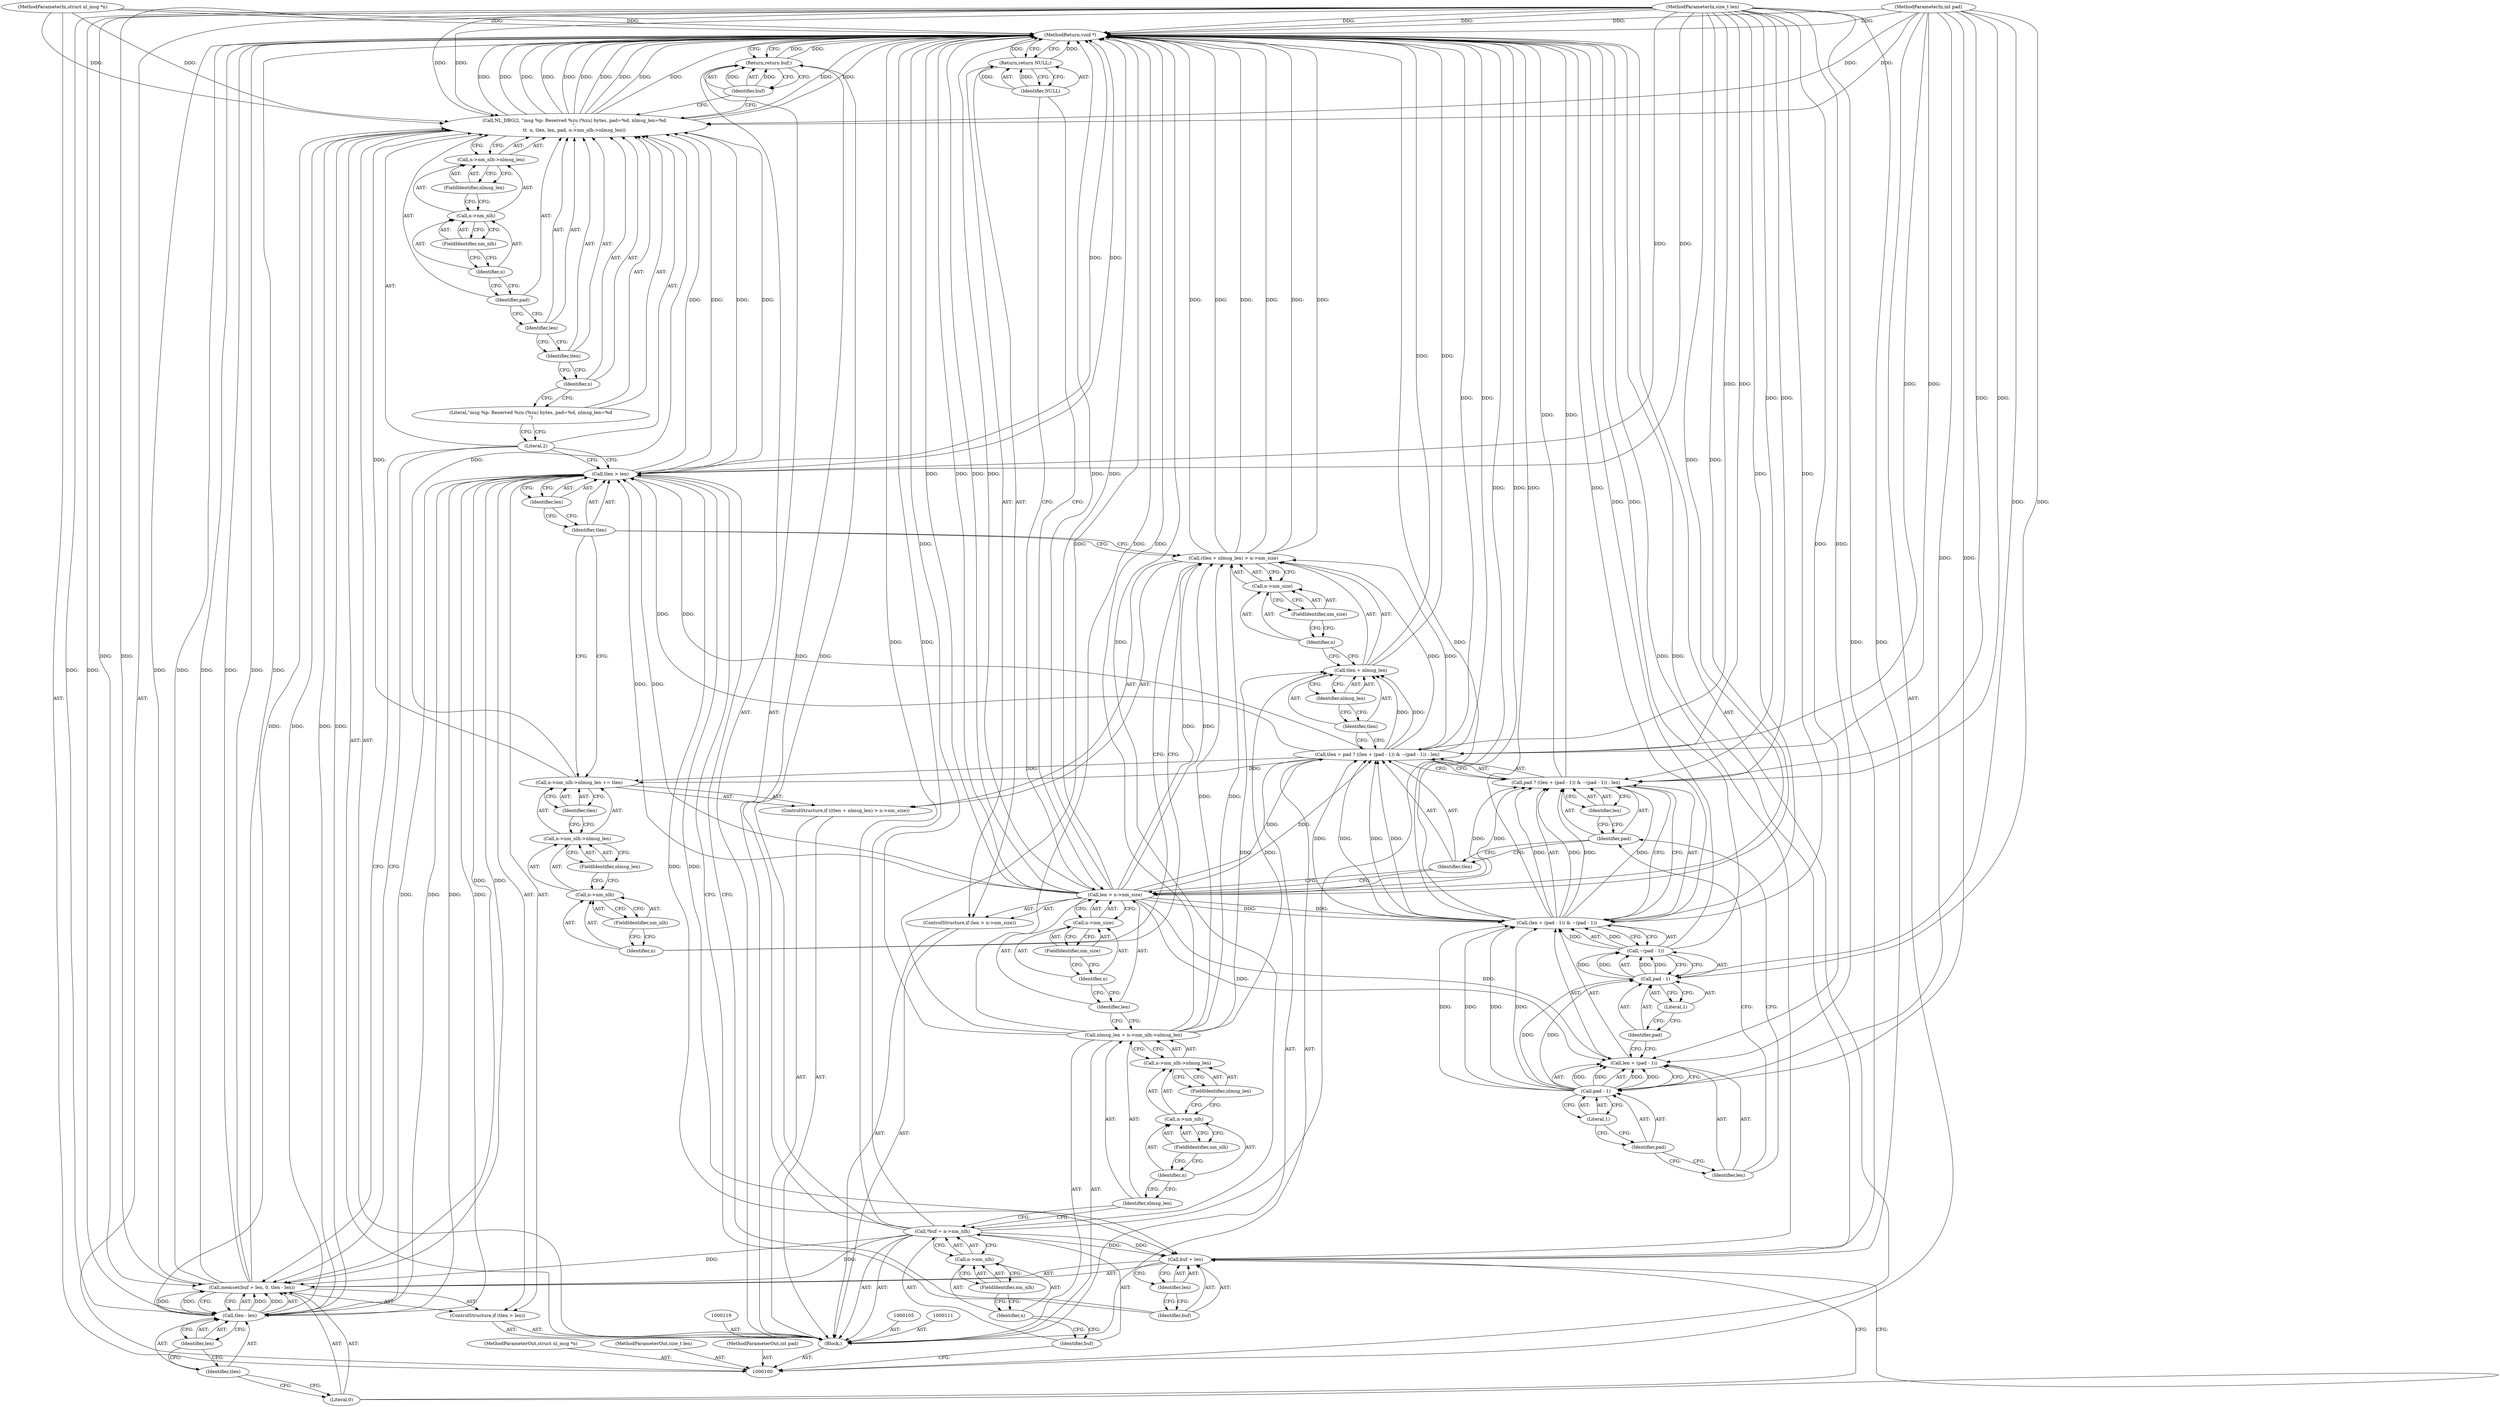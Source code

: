 digraph "0_infradead_3e18948f17148e6a3c4255bdeaaf01ef6081ceeb" {
"1000184" [label="(MethodReturn,void *)"];
"1000101" [label="(MethodParameterIn,struct nl_msg *n)"];
"1000254" [label="(MethodParameterOut,struct nl_msg *n)"];
"1000102" [label="(MethodParameterIn,size_t len)"];
"1000255" [label="(MethodParameterOut,size_t len)"];
"1000103" [label="(MethodParameterIn,int pad)"];
"1000256" [label="(MethodParameterOut,int pad)"];
"1000130" [label="(Call,pad ? ((len + (pad - 1)) & ~(pad - 1)) : len)"];
"1000131" [label="(Identifier,pad)"];
"1000132" [label="(Call,(len + (pad - 1)) & ~(pad - 1))"];
"1000133" [label="(Call,len + (pad - 1))"];
"1000134" [label="(Identifier,len)"];
"1000135" [label="(Call,pad - 1)"];
"1000136" [label="(Identifier,pad)"];
"1000137" [label="(Literal,1)"];
"1000138" [label="(Call,~(pad - 1))"];
"1000139" [label="(Call,pad - 1)"];
"1000140" [label="(Identifier,pad)"];
"1000141" [label="(Literal,1)"];
"1000142" [label="(Identifier,len)"];
"1000128" [label="(Call,tlen = pad ? ((len + (pad - 1)) & ~(pad - 1)) : len)"];
"1000129" [label="(Identifier,tlen)"];
"1000144" [label="(Call,(tlen + nlmsg_len) > n->nm_size)"];
"1000145" [label="(Call,tlen + nlmsg_len)"];
"1000146" [label="(Identifier,tlen)"];
"1000147" [label="(Identifier,nlmsg_len)"];
"1000148" [label="(Call,n->nm_size)"];
"1000149" [label="(Identifier,n)"];
"1000150" [label="(FieldIdentifier,nm_size)"];
"1000143" [label="(ControlStructure,if ((tlen + nlmsg_len) > n->nm_size))"];
"1000151" [label="(Call,n->nm_nlh->nlmsg_len += tlen)"];
"1000152" [label="(Call,n->nm_nlh->nlmsg_len)"];
"1000153" [label="(Call,n->nm_nlh)"];
"1000154" [label="(Identifier,n)"];
"1000156" [label="(FieldIdentifier,nlmsg_len)"];
"1000157" [label="(Identifier,tlen)"];
"1000155" [label="(FieldIdentifier,nm_nlh)"];
"1000158" [label="(ControlStructure,if (tlen > len))"];
"1000161" [label="(Identifier,len)"];
"1000159" [label="(Call,tlen > len)"];
"1000160" [label="(Identifier,tlen)"];
"1000165" [label="(Identifier,len)"];
"1000162" [label="(Call,memset(buf + len, 0, tlen - len))"];
"1000166" [label="(Literal,0)"];
"1000167" [label="(Call,tlen - len)"];
"1000168" [label="(Identifier,tlen)"];
"1000169" [label="(Identifier,len)"];
"1000163" [label="(Call,buf + len)"];
"1000164" [label="(Identifier,buf)"];
"1000170" [label="(Call,NL_DBG(2, \"msg %p: Reserved %zu (%zu) bytes, pad=%d, nlmsg_len=%d\n\",\n\t\t  n, tlen, len, pad, n->nm_nlh->nlmsg_len))"];
"1000172" [label="(Literal,\"msg %p: Reserved %zu (%zu) bytes, pad=%d, nlmsg_len=%d\n\")"];
"1000171" [label="(Literal,2)"];
"1000175" [label="(Identifier,len)"];
"1000176" [label="(Identifier,pad)"];
"1000177" [label="(Call,n->nm_nlh->nlmsg_len)"];
"1000178" [label="(Call,n->nm_nlh)"];
"1000179" [label="(Identifier,n)"];
"1000180" [label="(FieldIdentifier,nm_nlh)"];
"1000181" [label="(FieldIdentifier,nlmsg_len)"];
"1000173" [label="(Identifier,n)"];
"1000174" [label="(Identifier,tlen)"];
"1000104" [label="(Block,)"];
"1000182" [label="(Return,return buf;)"];
"1000183" [label="(Identifier,buf)"];
"1000108" [label="(Call,n->nm_nlh)"];
"1000109" [label="(Identifier,n)"];
"1000110" [label="(FieldIdentifier,nm_nlh)"];
"1000106" [label="(Call,*buf = n->nm_nlh)"];
"1000107" [label="(Identifier,buf)"];
"1000112" [label="(Call,nlmsg_len = n->nm_nlh->nlmsg_len)"];
"1000113" [label="(Identifier,nlmsg_len)"];
"1000114" [label="(Call,n->nm_nlh->nlmsg_len)"];
"1000115" [label="(Call,n->nm_nlh)"];
"1000116" [label="(Identifier,n)"];
"1000117" [label="(FieldIdentifier,nm_nlh)"];
"1000118" [label="(FieldIdentifier,nlmsg_len)"];
"1000121" [label="(Call,len > n->nm_size)"];
"1000122" [label="(Identifier,len)"];
"1000123" [label="(Call,n->nm_size)"];
"1000124" [label="(Identifier,n)"];
"1000125" [label="(FieldIdentifier,nm_size)"];
"1000120" [label="(ControlStructure,if (len > n->nm_size))"];
"1000126" [label="(Return,return NULL;)"];
"1000127" [label="(Identifier,NULL)"];
"1000184" -> "1000100"  [label="AST: "];
"1000184" -> "1000126"  [label="CFG: "];
"1000184" -> "1000182"  [label="CFG: "];
"1000126" -> "1000184"  [label="DDG: "];
"1000159" -> "1000184"  [label="DDG: "];
"1000106" -> "1000184"  [label="DDG: "];
"1000106" -> "1000184"  [label="DDG: "];
"1000112" -> "1000184"  [label="DDG: "];
"1000112" -> "1000184"  [label="DDG: "];
"1000121" -> "1000184"  [label="DDG: "];
"1000121" -> "1000184"  [label="DDG: "];
"1000121" -> "1000184"  [label="DDG: "];
"1000145" -> "1000184"  [label="DDG: "];
"1000128" -> "1000184"  [label="DDG: "];
"1000163" -> "1000184"  [label="DDG: "];
"1000130" -> "1000184"  [label="DDG: "];
"1000138" -> "1000184"  [label="DDG: "];
"1000103" -> "1000184"  [label="DDG: "];
"1000144" -> "1000184"  [label="DDG: "];
"1000144" -> "1000184"  [label="DDG: "];
"1000144" -> "1000184"  [label="DDG: "];
"1000162" -> "1000184"  [label="DDG: "];
"1000162" -> "1000184"  [label="DDG: "];
"1000162" -> "1000184"  [label="DDG: "];
"1000170" -> "1000184"  [label="DDG: "];
"1000170" -> "1000184"  [label="DDG: "];
"1000170" -> "1000184"  [label="DDG: "];
"1000170" -> "1000184"  [label="DDG: "];
"1000170" -> "1000184"  [label="DDG: "];
"1000170" -> "1000184"  [label="DDG: "];
"1000132" -> "1000184"  [label="DDG: "];
"1000132" -> "1000184"  [label="DDG: "];
"1000102" -> "1000184"  [label="DDG: "];
"1000101" -> "1000184"  [label="DDG: "];
"1000182" -> "1000184"  [label="DDG: "];
"1000101" -> "1000100"  [label="AST: "];
"1000101" -> "1000184"  [label="DDG: "];
"1000101" -> "1000170"  [label="DDG: "];
"1000254" -> "1000100"  [label="AST: "];
"1000102" -> "1000100"  [label="AST: "];
"1000102" -> "1000184"  [label="DDG: "];
"1000102" -> "1000121"  [label="DDG: "];
"1000102" -> "1000128"  [label="DDG: "];
"1000102" -> "1000132"  [label="DDG: "];
"1000102" -> "1000133"  [label="DDG: "];
"1000102" -> "1000130"  [label="DDG: "];
"1000102" -> "1000159"  [label="DDG: "];
"1000102" -> "1000162"  [label="DDG: "];
"1000102" -> "1000163"  [label="DDG: "];
"1000102" -> "1000167"  [label="DDG: "];
"1000102" -> "1000170"  [label="DDG: "];
"1000255" -> "1000100"  [label="AST: "];
"1000103" -> "1000100"  [label="AST: "];
"1000103" -> "1000184"  [label="DDG: "];
"1000103" -> "1000128"  [label="DDG: "];
"1000103" -> "1000130"  [label="DDG: "];
"1000103" -> "1000135"  [label="DDG: "];
"1000103" -> "1000139"  [label="DDG: "];
"1000103" -> "1000170"  [label="DDG: "];
"1000256" -> "1000100"  [label="AST: "];
"1000130" -> "1000128"  [label="AST: "];
"1000130" -> "1000132"  [label="CFG: "];
"1000130" -> "1000142"  [label="CFG: "];
"1000131" -> "1000130"  [label="AST: "];
"1000132" -> "1000130"  [label="AST: "];
"1000142" -> "1000130"  [label="AST: "];
"1000128" -> "1000130"  [label="CFG: "];
"1000130" -> "1000184"  [label="DDG: "];
"1000103" -> "1000130"  [label="DDG: "];
"1000132" -> "1000130"  [label="DDG: "];
"1000132" -> "1000130"  [label="DDG: "];
"1000121" -> "1000130"  [label="DDG: "];
"1000102" -> "1000130"  [label="DDG: "];
"1000131" -> "1000130"  [label="AST: "];
"1000131" -> "1000129"  [label="CFG: "];
"1000134" -> "1000131"  [label="CFG: "];
"1000142" -> "1000131"  [label="CFG: "];
"1000132" -> "1000130"  [label="AST: "];
"1000132" -> "1000138"  [label="CFG: "];
"1000133" -> "1000132"  [label="AST: "];
"1000138" -> "1000132"  [label="AST: "];
"1000130" -> "1000132"  [label="CFG: "];
"1000132" -> "1000184"  [label="DDG: "];
"1000132" -> "1000184"  [label="DDG: "];
"1000132" -> "1000128"  [label="DDG: "];
"1000132" -> "1000128"  [label="DDG: "];
"1000132" -> "1000130"  [label="DDG: "];
"1000132" -> "1000130"  [label="DDG: "];
"1000121" -> "1000132"  [label="DDG: "];
"1000102" -> "1000132"  [label="DDG: "];
"1000135" -> "1000132"  [label="DDG: "];
"1000135" -> "1000132"  [label="DDG: "];
"1000138" -> "1000132"  [label="DDG: "];
"1000133" -> "1000132"  [label="AST: "];
"1000133" -> "1000135"  [label="CFG: "];
"1000134" -> "1000133"  [label="AST: "];
"1000135" -> "1000133"  [label="AST: "];
"1000140" -> "1000133"  [label="CFG: "];
"1000121" -> "1000133"  [label="DDG: "];
"1000102" -> "1000133"  [label="DDG: "];
"1000135" -> "1000133"  [label="DDG: "];
"1000135" -> "1000133"  [label="DDG: "];
"1000134" -> "1000133"  [label="AST: "];
"1000134" -> "1000131"  [label="CFG: "];
"1000136" -> "1000134"  [label="CFG: "];
"1000135" -> "1000133"  [label="AST: "];
"1000135" -> "1000137"  [label="CFG: "];
"1000136" -> "1000135"  [label="AST: "];
"1000137" -> "1000135"  [label="AST: "];
"1000133" -> "1000135"  [label="CFG: "];
"1000135" -> "1000132"  [label="DDG: "];
"1000135" -> "1000132"  [label="DDG: "];
"1000135" -> "1000133"  [label="DDG: "];
"1000135" -> "1000133"  [label="DDG: "];
"1000103" -> "1000135"  [label="DDG: "];
"1000135" -> "1000139"  [label="DDG: "];
"1000136" -> "1000135"  [label="AST: "];
"1000136" -> "1000134"  [label="CFG: "];
"1000137" -> "1000136"  [label="CFG: "];
"1000137" -> "1000135"  [label="AST: "];
"1000137" -> "1000136"  [label="CFG: "];
"1000135" -> "1000137"  [label="CFG: "];
"1000138" -> "1000132"  [label="AST: "];
"1000138" -> "1000139"  [label="CFG: "];
"1000139" -> "1000138"  [label="AST: "];
"1000132" -> "1000138"  [label="CFG: "];
"1000138" -> "1000184"  [label="DDG: "];
"1000138" -> "1000132"  [label="DDG: "];
"1000139" -> "1000138"  [label="DDG: "];
"1000139" -> "1000138"  [label="DDG: "];
"1000139" -> "1000138"  [label="AST: "];
"1000139" -> "1000141"  [label="CFG: "];
"1000140" -> "1000139"  [label="AST: "];
"1000141" -> "1000139"  [label="AST: "];
"1000138" -> "1000139"  [label="CFG: "];
"1000139" -> "1000138"  [label="DDG: "];
"1000139" -> "1000138"  [label="DDG: "];
"1000135" -> "1000139"  [label="DDG: "];
"1000103" -> "1000139"  [label="DDG: "];
"1000140" -> "1000139"  [label="AST: "];
"1000140" -> "1000133"  [label="CFG: "];
"1000141" -> "1000140"  [label="CFG: "];
"1000141" -> "1000139"  [label="AST: "];
"1000141" -> "1000140"  [label="CFG: "];
"1000139" -> "1000141"  [label="CFG: "];
"1000142" -> "1000130"  [label="AST: "];
"1000142" -> "1000131"  [label="CFG: "];
"1000130" -> "1000142"  [label="CFG: "];
"1000128" -> "1000104"  [label="AST: "];
"1000128" -> "1000130"  [label="CFG: "];
"1000129" -> "1000128"  [label="AST: "];
"1000130" -> "1000128"  [label="AST: "];
"1000146" -> "1000128"  [label="CFG: "];
"1000128" -> "1000184"  [label="DDG: "];
"1000103" -> "1000128"  [label="DDG: "];
"1000132" -> "1000128"  [label="DDG: "];
"1000132" -> "1000128"  [label="DDG: "];
"1000121" -> "1000128"  [label="DDG: "];
"1000102" -> "1000128"  [label="DDG: "];
"1000128" -> "1000144"  [label="DDG: "];
"1000128" -> "1000145"  [label="DDG: "];
"1000128" -> "1000151"  [label="DDG: "];
"1000128" -> "1000159"  [label="DDG: "];
"1000129" -> "1000128"  [label="AST: "];
"1000129" -> "1000121"  [label="CFG: "];
"1000131" -> "1000129"  [label="CFG: "];
"1000144" -> "1000143"  [label="AST: "];
"1000144" -> "1000148"  [label="CFG: "];
"1000145" -> "1000144"  [label="AST: "];
"1000148" -> "1000144"  [label="AST: "];
"1000154" -> "1000144"  [label="CFG: "];
"1000160" -> "1000144"  [label="CFG: "];
"1000144" -> "1000184"  [label="DDG: "];
"1000144" -> "1000184"  [label="DDG: "];
"1000144" -> "1000184"  [label="DDG: "];
"1000128" -> "1000144"  [label="DDG: "];
"1000112" -> "1000144"  [label="DDG: "];
"1000121" -> "1000144"  [label="DDG: "];
"1000145" -> "1000144"  [label="AST: "];
"1000145" -> "1000147"  [label="CFG: "];
"1000146" -> "1000145"  [label="AST: "];
"1000147" -> "1000145"  [label="AST: "];
"1000149" -> "1000145"  [label="CFG: "];
"1000145" -> "1000184"  [label="DDG: "];
"1000128" -> "1000145"  [label="DDG: "];
"1000112" -> "1000145"  [label="DDG: "];
"1000146" -> "1000145"  [label="AST: "];
"1000146" -> "1000128"  [label="CFG: "];
"1000147" -> "1000146"  [label="CFG: "];
"1000147" -> "1000145"  [label="AST: "];
"1000147" -> "1000146"  [label="CFG: "];
"1000145" -> "1000147"  [label="CFG: "];
"1000148" -> "1000144"  [label="AST: "];
"1000148" -> "1000150"  [label="CFG: "];
"1000149" -> "1000148"  [label="AST: "];
"1000150" -> "1000148"  [label="AST: "];
"1000144" -> "1000148"  [label="CFG: "];
"1000149" -> "1000148"  [label="AST: "];
"1000149" -> "1000145"  [label="CFG: "];
"1000150" -> "1000149"  [label="CFG: "];
"1000150" -> "1000148"  [label="AST: "];
"1000150" -> "1000149"  [label="CFG: "];
"1000148" -> "1000150"  [label="CFG: "];
"1000143" -> "1000104"  [label="AST: "];
"1000144" -> "1000143"  [label="AST: "];
"1000151" -> "1000143"  [label="AST: "];
"1000151" -> "1000143"  [label="AST: "];
"1000151" -> "1000157"  [label="CFG: "];
"1000152" -> "1000151"  [label="AST: "];
"1000157" -> "1000151"  [label="AST: "];
"1000160" -> "1000151"  [label="CFG: "];
"1000128" -> "1000151"  [label="DDG: "];
"1000151" -> "1000170"  [label="DDG: "];
"1000152" -> "1000151"  [label="AST: "];
"1000152" -> "1000156"  [label="CFG: "];
"1000153" -> "1000152"  [label="AST: "];
"1000156" -> "1000152"  [label="AST: "];
"1000157" -> "1000152"  [label="CFG: "];
"1000153" -> "1000152"  [label="AST: "];
"1000153" -> "1000155"  [label="CFG: "];
"1000154" -> "1000153"  [label="AST: "];
"1000155" -> "1000153"  [label="AST: "];
"1000156" -> "1000153"  [label="CFG: "];
"1000154" -> "1000153"  [label="AST: "];
"1000154" -> "1000144"  [label="CFG: "];
"1000155" -> "1000154"  [label="CFG: "];
"1000156" -> "1000152"  [label="AST: "];
"1000156" -> "1000153"  [label="CFG: "];
"1000152" -> "1000156"  [label="CFG: "];
"1000157" -> "1000151"  [label="AST: "];
"1000157" -> "1000152"  [label="CFG: "];
"1000151" -> "1000157"  [label="CFG: "];
"1000155" -> "1000153"  [label="AST: "];
"1000155" -> "1000154"  [label="CFG: "];
"1000153" -> "1000155"  [label="CFG: "];
"1000158" -> "1000104"  [label="AST: "];
"1000159" -> "1000158"  [label="AST: "];
"1000162" -> "1000158"  [label="AST: "];
"1000161" -> "1000159"  [label="AST: "];
"1000161" -> "1000160"  [label="CFG: "];
"1000159" -> "1000161"  [label="CFG: "];
"1000159" -> "1000158"  [label="AST: "];
"1000159" -> "1000161"  [label="CFG: "];
"1000160" -> "1000159"  [label="AST: "];
"1000161" -> "1000159"  [label="AST: "];
"1000164" -> "1000159"  [label="CFG: "];
"1000171" -> "1000159"  [label="CFG: "];
"1000159" -> "1000184"  [label="DDG: "];
"1000128" -> "1000159"  [label="DDG: "];
"1000102" -> "1000159"  [label="DDG: "];
"1000121" -> "1000159"  [label="DDG: "];
"1000159" -> "1000162"  [label="DDG: "];
"1000159" -> "1000163"  [label="DDG: "];
"1000159" -> "1000167"  [label="DDG: "];
"1000159" -> "1000167"  [label="DDG: "];
"1000159" -> "1000170"  [label="DDG: "];
"1000159" -> "1000170"  [label="DDG: "];
"1000160" -> "1000159"  [label="AST: "];
"1000160" -> "1000151"  [label="CFG: "];
"1000160" -> "1000144"  [label="CFG: "];
"1000161" -> "1000160"  [label="CFG: "];
"1000165" -> "1000163"  [label="AST: "];
"1000165" -> "1000164"  [label="CFG: "];
"1000163" -> "1000165"  [label="CFG: "];
"1000162" -> "1000158"  [label="AST: "];
"1000162" -> "1000167"  [label="CFG: "];
"1000163" -> "1000162"  [label="AST: "];
"1000166" -> "1000162"  [label="AST: "];
"1000167" -> "1000162"  [label="AST: "];
"1000171" -> "1000162"  [label="CFG: "];
"1000162" -> "1000184"  [label="DDG: "];
"1000162" -> "1000184"  [label="DDG: "];
"1000162" -> "1000184"  [label="DDG: "];
"1000106" -> "1000162"  [label="DDG: "];
"1000159" -> "1000162"  [label="DDG: "];
"1000102" -> "1000162"  [label="DDG: "];
"1000167" -> "1000162"  [label="DDG: "];
"1000167" -> "1000162"  [label="DDG: "];
"1000166" -> "1000162"  [label="AST: "];
"1000166" -> "1000163"  [label="CFG: "];
"1000168" -> "1000166"  [label="CFG: "];
"1000167" -> "1000162"  [label="AST: "];
"1000167" -> "1000169"  [label="CFG: "];
"1000168" -> "1000167"  [label="AST: "];
"1000169" -> "1000167"  [label="AST: "];
"1000162" -> "1000167"  [label="CFG: "];
"1000167" -> "1000162"  [label="DDG: "];
"1000167" -> "1000162"  [label="DDG: "];
"1000159" -> "1000167"  [label="DDG: "];
"1000159" -> "1000167"  [label="DDG: "];
"1000102" -> "1000167"  [label="DDG: "];
"1000167" -> "1000170"  [label="DDG: "];
"1000167" -> "1000170"  [label="DDG: "];
"1000168" -> "1000167"  [label="AST: "];
"1000168" -> "1000166"  [label="CFG: "];
"1000169" -> "1000168"  [label="CFG: "];
"1000169" -> "1000167"  [label="AST: "];
"1000169" -> "1000168"  [label="CFG: "];
"1000167" -> "1000169"  [label="CFG: "];
"1000163" -> "1000162"  [label="AST: "];
"1000163" -> "1000165"  [label="CFG: "];
"1000164" -> "1000163"  [label="AST: "];
"1000165" -> "1000163"  [label="AST: "];
"1000166" -> "1000163"  [label="CFG: "];
"1000163" -> "1000184"  [label="DDG: "];
"1000106" -> "1000163"  [label="DDG: "];
"1000159" -> "1000163"  [label="DDG: "];
"1000102" -> "1000163"  [label="DDG: "];
"1000164" -> "1000163"  [label="AST: "];
"1000164" -> "1000159"  [label="CFG: "];
"1000165" -> "1000164"  [label="CFG: "];
"1000170" -> "1000104"  [label="AST: "];
"1000170" -> "1000177"  [label="CFG: "];
"1000171" -> "1000170"  [label="AST: "];
"1000172" -> "1000170"  [label="AST: "];
"1000173" -> "1000170"  [label="AST: "];
"1000174" -> "1000170"  [label="AST: "];
"1000175" -> "1000170"  [label="AST: "];
"1000176" -> "1000170"  [label="AST: "];
"1000177" -> "1000170"  [label="AST: "];
"1000183" -> "1000170"  [label="CFG: "];
"1000170" -> "1000184"  [label="DDG: "];
"1000170" -> "1000184"  [label="DDG: "];
"1000170" -> "1000184"  [label="DDG: "];
"1000170" -> "1000184"  [label="DDG: "];
"1000170" -> "1000184"  [label="DDG: "];
"1000170" -> "1000184"  [label="DDG: "];
"1000101" -> "1000170"  [label="DDG: "];
"1000167" -> "1000170"  [label="DDG: "];
"1000167" -> "1000170"  [label="DDG: "];
"1000159" -> "1000170"  [label="DDG: "];
"1000159" -> "1000170"  [label="DDG: "];
"1000102" -> "1000170"  [label="DDG: "];
"1000103" -> "1000170"  [label="DDG: "];
"1000151" -> "1000170"  [label="DDG: "];
"1000172" -> "1000170"  [label="AST: "];
"1000172" -> "1000171"  [label="CFG: "];
"1000173" -> "1000172"  [label="CFG: "];
"1000171" -> "1000170"  [label="AST: "];
"1000171" -> "1000162"  [label="CFG: "];
"1000171" -> "1000159"  [label="CFG: "];
"1000172" -> "1000171"  [label="CFG: "];
"1000175" -> "1000170"  [label="AST: "];
"1000175" -> "1000174"  [label="CFG: "];
"1000176" -> "1000175"  [label="CFG: "];
"1000176" -> "1000170"  [label="AST: "];
"1000176" -> "1000175"  [label="CFG: "];
"1000179" -> "1000176"  [label="CFG: "];
"1000177" -> "1000170"  [label="AST: "];
"1000177" -> "1000181"  [label="CFG: "];
"1000178" -> "1000177"  [label="AST: "];
"1000181" -> "1000177"  [label="AST: "];
"1000170" -> "1000177"  [label="CFG: "];
"1000178" -> "1000177"  [label="AST: "];
"1000178" -> "1000180"  [label="CFG: "];
"1000179" -> "1000178"  [label="AST: "];
"1000180" -> "1000178"  [label="AST: "];
"1000181" -> "1000178"  [label="CFG: "];
"1000179" -> "1000178"  [label="AST: "];
"1000179" -> "1000176"  [label="CFG: "];
"1000180" -> "1000179"  [label="CFG: "];
"1000180" -> "1000178"  [label="AST: "];
"1000180" -> "1000179"  [label="CFG: "];
"1000178" -> "1000180"  [label="CFG: "];
"1000181" -> "1000177"  [label="AST: "];
"1000181" -> "1000178"  [label="CFG: "];
"1000177" -> "1000181"  [label="CFG: "];
"1000173" -> "1000170"  [label="AST: "];
"1000173" -> "1000172"  [label="CFG: "];
"1000174" -> "1000173"  [label="CFG: "];
"1000174" -> "1000170"  [label="AST: "];
"1000174" -> "1000173"  [label="CFG: "];
"1000175" -> "1000174"  [label="CFG: "];
"1000104" -> "1000100"  [label="AST: "];
"1000105" -> "1000104"  [label="AST: "];
"1000106" -> "1000104"  [label="AST: "];
"1000111" -> "1000104"  [label="AST: "];
"1000112" -> "1000104"  [label="AST: "];
"1000119" -> "1000104"  [label="AST: "];
"1000120" -> "1000104"  [label="AST: "];
"1000128" -> "1000104"  [label="AST: "];
"1000143" -> "1000104"  [label="AST: "];
"1000158" -> "1000104"  [label="AST: "];
"1000170" -> "1000104"  [label="AST: "];
"1000182" -> "1000104"  [label="AST: "];
"1000182" -> "1000104"  [label="AST: "];
"1000182" -> "1000183"  [label="CFG: "];
"1000183" -> "1000182"  [label="AST: "];
"1000184" -> "1000182"  [label="CFG: "];
"1000182" -> "1000184"  [label="DDG: "];
"1000183" -> "1000182"  [label="DDG: "];
"1000106" -> "1000182"  [label="DDG: "];
"1000183" -> "1000182"  [label="AST: "];
"1000183" -> "1000170"  [label="CFG: "];
"1000182" -> "1000183"  [label="CFG: "];
"1000183" -> "1000182"  [label="DDG: "];
"1000108" -> "1000106"  [label="AST: "];
"1000108" -> "1000110"  [label="CFG: "];
"1000109" -> "1000108"  [label="AST: "];
"1000110" -> "1000108"  [label="AST: "];
"1000106" -> "1000108"  [label="CFG: "];
"1000109" -> "1000108"  [label="AST: "];
"1000109" -> "1000107"  [label="CFG: "];
"1000110" -> "1000109"  [label="CFG: "];
"1000110" -> "1000108"  [label="AST: "];
"1000110" -> "1000109"  [label="CFG: "];
"1000108" -> "1000110"  [label="CFG: "];
"1000106" -> "1000104"  [label="AST: "];
"1000106" -> "1000108"  [label="CFG: "];
"1000107" -> "1000106"  [label="AST: "];
"1000108" -> "1000106"  [label="AST: "];
"1000113" -> "1000106"  [label="CFG: "];
"1000106" -> "1000184"  [label="DDG: "];
"1000106" -> "1000184"  [label="DDG: "];
"1000106" -> "1000162"  [label="DDG: "];
"1000106" -> "1000163"  [label="DDG: "];
"1000106" -> "1000182"  [label="DDG: "];
"1000107" -> "1000106"  [label="AST: "];
"1000107" -> "1000100"  [label="CFG: "];
"1000109" -> "1000107"  [label="CFG: "];
"1000112" -> "1000104"  [label="AST: "];
"1000112" -> "1000114"  [label="CFG: "];
"1000113" -> "1000112"  [label="AST: "];
"1000114" -> "1000112"  [label="AST: "];
"1000122" -> "1000112"  [label="CFG: "];
"1000112" -> "1000184"  [label="DDG: "];
"1000112" -> "1000184"  [label="DDG: "];
"1000112" -> "1000144"  [label="DDG: "];
"1000112" -> "1000145"  [label="DDG: "];
"1000113" -> "1000112"  [label="AST: "];
"1000113" -> "1000106"  [label="CFG: "];
"1000116" -> "1000113"  [label="CFG: "];
"1000114" -> "1000112"  [label="AST: "];
"1000114" -> "1000118"  [label="CFG: "];
"1000115" -> "1000114"  [label="AST: "];
"1000118" -> "1000114"  [label="AST: "];
"1000112" -> "1000114"  [label="CFG: "];
"1000115" -> "1000114"  [label="AST: "];
"1000115" -> "1000117"  [label="CFG: "];
"1000116" -> "1000115"  [label="AST: "];
"1000117" -> "1000115"  [label="AST: "];
"1000118" -> "1000115"  [label="CFG: "];
"1000116" -> "1000115"  [label="AST: "];
"1000116" -> "1000113"  [label="CFG: "];
"1000117" -> "1000116"  [label="CFG: "];
"1000117" -> "1000115"  [label="AST: "];
"1000117" -> "1000116"  [label="CFG: "];
"1000115" -> "1000117"  [label="CFG: "];
"1000118" -> "1000114"  [label="AST: "];
"1000118" -> "1000115"  [label="CFG: "];
"1000114" -> "1000118"  [label="CFG: "];
"1000121" -> "1000120"  [label="AST: "];
"1000121" -> "1000123"  [label="CFG: "];
"1000122" -> "1000121"  [label="AST: "];
"1000123" -> "1000121"  [label="AST: "];
"1000127" -> "1000121"  [label="CFG: "];
"1000129" -> "1000121"  [label="CFG: "];
"1000121" -> "1000184"  [label="DDG: "];
"1000121" -> "1000184"  [label="DDG: "];
"1000121" -> "1000184"  [label="DDG: "];
"1000102" -> "1000121"  [label="DDG: "];
"1000121" -> "1000128"  [label="DDG: "];
"1000121" -> "1000132"  [label="DDG: "];
"1000121" -> "1000133"  [label="DDG: "];
"1000121" -> "1000130"  [label="DDG: "];
"1000121" -> "1000144"  [label="DDG: "];
"1000121" -> "1000159"  [label="DDG: "];
"1000122" -> "1000121"  [label="AST: "];
"1000122" -> "1000112"  [label="CFG: "];
"1000124" -> "1000122"  [label="CFG: "];
"1000123" -> "1000121"  [label="AST: "];
"1000123" -> "1000125"  [label="CFG: "];
"1000124" -> "1000123"  [label="AST: "];
"1000125" -> "1000123"  [label="AST: "];
"1000121" -> "1000123"  [label="CFG: "];
"1000124" -> "1000123"  [label="AST: "];
"1000124" -> "1000122"  [label="CFG: "];
"1000125" -> "1000124"  [label="CFG: "];
"1000125" -> "1000123"  [label="AST: "];
"1000125" -> "1000124"  [label="CFG: "];
"1000123" -> "1000125"  [label="CFG: "];
"1000120" -> "1000104"  [label="AST: "];
"1000121" -> "1000120"  [label="AST: "];
"1000126" -> "1000120"  [label="AST: "];
"1000126" -> "1000120"  [label="AST: "];
"1000126" -> "1000127"  [label="CFG: "];
"1000127" -> "1000126"  [label="AST: "];
"1000184" -> "1000126"  [label="CFG: "];
"1000126" -> "1000184"  [label="DDG: "];
"1000127" -> "1000126"  [label="DDG: "];
"1000127" -> "1000126"  [label="AST: "];
"1000127" -> "1000121"  [label="CFG: "];
"1000126" -> "1000127"  [label="CFG: "];
"1000127" -> "1000126"  [label="DDG: "];
}
